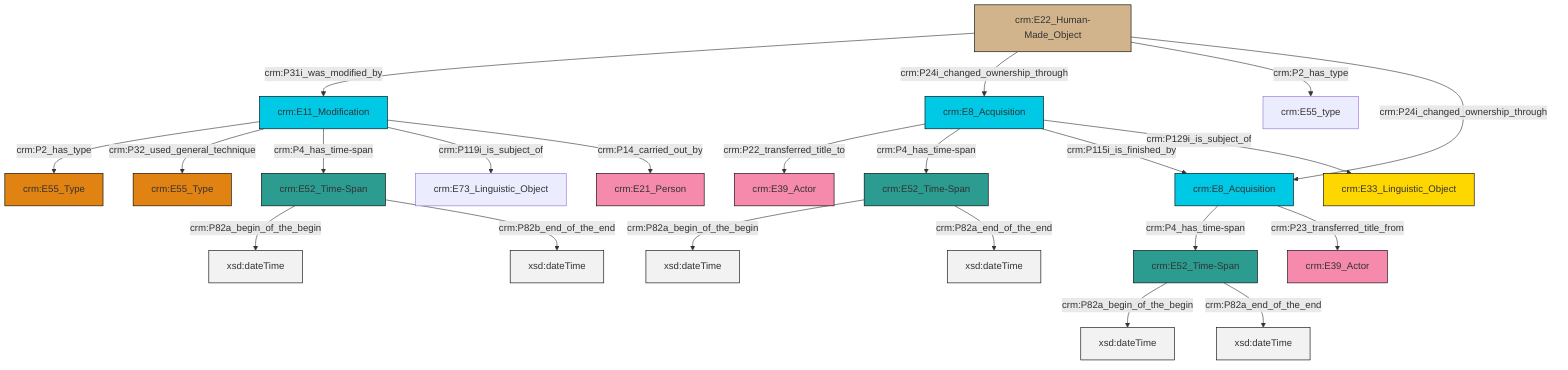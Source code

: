 graph TD
classDef Literal fill:#f2f2f2,stroke:#000000;
classDef CRM_Entity fill:#FFFFFF,stroke:#000000;
classDef Temporal_Entity fill:#00C9E6, stroke:#000000;
classDef Type fill:#E18312, stroke:#000000;
classDef Time-Span fill:#2C9C91, stroke:#000000;
classDef Appellation fill:#FFEB7F, stroke:#000000;
classDef Place fill:#008836, stroke:#000000;
classDef Persistent_Item fill:#B266B2, stroke:#000000;
classDef Conceptual_Object fill:#FFD700, stroke:#000000;
classDef Physical_Thing fill:#D2B48C, stroke:#000000;
classDef Actor fill:#f58aad, stroke:#000000;
classDef PC_Classes fill:#4ce600, stroke:#000000;
classDef Multi fill:#cccccc,stroke:#000000;

0["crm:E52_Time-Span"]:::Time-Span -->|crm:P82a_begin_of_the_begin| 1[xsd:dateTime]:::Literal
8["crm:E52_Time-Span"]:::Time-Span -->|crm:P82a_begin_of_the_begin| 9[xsd:dateTime]:::Literal
13["crm:E22_Human-Made_Object"]:::Physical_Thing -->|crm:P31i_was_modified_by| 14["crm:E11_Modification"]:::Temporal_Entity
15["crm:E8_Acquisition"]:::Temporal_Entity -->|crm:P22_transferred_title_to| 2["crm:E39_Actor"]:::Actor
15["crm:E8_Acquisition"]:::Temporal_Entity -->|crm:P4_has_time-span| 8["crm:E52_Time-Span"]:::Time-Span
11["crm:E52_Time-Span"]:::Time-Span -->|crm:P82a_begin_of_the_begin| 16[xsd:dateTime]:::Literal
14["crm:E11_Modification"]:::Temporal_Entity -->|crm:P2_has_type| 6["crm:E55_Type"]:::Type
19["crm:E8_Acquisition"]:::Temporal_Entity -->|crm:P4_has_time-span| 0["crm:E52_Time-Span"]:::Time-Span
8["crm:E52_Time-Span"]:::Time-Span -->|crm:P82a_end_of_the_end| 20[xsd:dateTime]:::Literal
19["crm:E8_Acquisition"]:::Temporal_Entity -->|crm:P23_transferred_title_from| 21["crm:E39_Actor"]:::Actor
13["crm:E22_Human-Made_Object"]:::Physical_Thing -->|crm:P24i_changed_ownership_through| 15["crm:E8_Acquisition"]:::Temporal_Entity
11["crm:E52_Time-Span"]:::Time-Span -->|crm:P82b_end_of_the_end| 23[xsd:dateTime]:::Literal
14["crm:E11_Modification"]:::Temporal_Entity -->|crm:P32_used_general_technique| 24["crm:E55_Type"]:::Type
13["crm:E22_Human-Made_Object"]:::Physical_Thing -->|crm:P2_has_type| 25["crm:E55_type"]:::Default
15["crm:E8_Acquisition"]:::Temporal_Entity -->|crm:P115i_is_finished_by| 19["crm:E8_Acquisition"]:::Temporal_Entity
14["crm:E11_Modification"]:::Temporal_Entity -->|crm:P4_has_time-span| 11["crm:E52_Time-Span"]:::Time-Span
0["crm:E52_Time-Span"]:::Time-Span -->|crm:P82a_end_of_the_end| 27[xsd:dateTime]:::Literal
14["crm:E11_Modification"]:::Temporal_Entity -->|crm:P119i_is_subject_of| 4["crm:E73_Linguistic_Object"]:::Default
14["crm:E11_Modification"]:::Temporal_Entity -->|crm:P14_carried_out_by| 17["crm:E21_Person"]:::Actor
13["crm:E22_Human-Made_Object"]:::Physical_Thing -->|crm:P24i_changed_ownership_through| 19["crm:E8_Acquisition"]:::Temporal_Entity
15["crm:E8_Acquisition"]:::Temporal_Entity -->|crm:P129i_is_subject_of| 33["crm:E33_Linguistic_Object"]:::Conceptual_Object